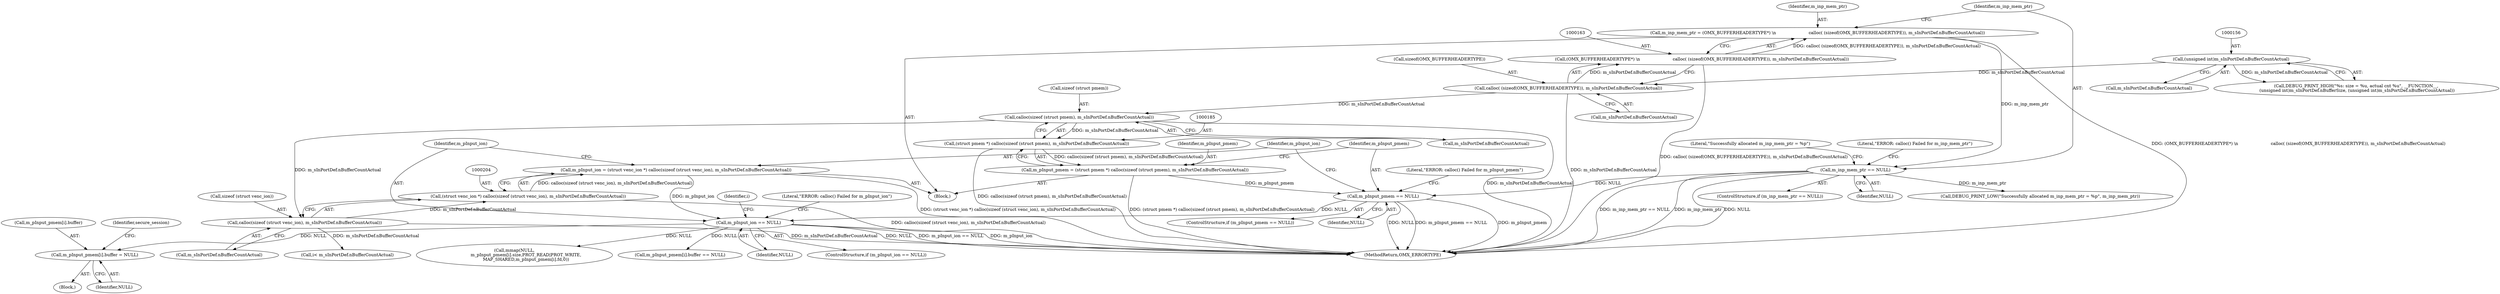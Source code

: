 digraph "0_Android_7558d03e6498e970b761aa44fff6b2c659202d95@array" {
"1000410" [label="(Call,m_pInput_pmem[i].buffer = NULL)"];
"1000212" [label="(Call,m_pInput_ion == NULL)"];
"1000201" [label="(Call,m_pInput_ion = (struct venc_ion *) calloc(sizeof (struct venc_ion), m_sInPortDef.nBufferCountActual))"];
"1000203" [label="(Call,(struct venc_ion *) calloc(sizeof (struct venc_ion), m_sInPortDef.nBufferCountActual))"];
"1000205" [label="(Call,calloc(sizeof (struct venc_ion), m_sInPortDef.nBufferCountActual))"];
"1000186" [label="(Call,calloc(sizeof (struct pmem), m_sInPortDef.nBufferCountActual))"];
"1000164" [label="(Call,calloc( (sizeof(OMX_BUFFERHEADERTYPE)), m_sInPortDef.nBufferCountActual))"];
"1000155" [label="(Call,(unsigned int)m_sInPortDef.nBufferCountActual)"];
"1000193" [label="(Call,m_pInput_pmem == NULL)"];
"1000182" [label="(Call,m_pInput_pmem = (struct pmem *) calloc(sizeof (struct pmem), m_sInPortDef.nBufferCountActual))"];
"1000184" [label="(Call,(struct pmem *) calloc(sizeof (struct pmem), m_sInPortDef.nBufferCountActual))"];
"1000171" [label="(Call,m_inp_mem_ptr == NULL)"];
"1000160" [label="(Call,m_inp_mem_ptr = (OMX_BUFFERHEADERTYPE*) \\n                        calloc( (sizeof(OMX_BUFFERHEADERTYPE)), m_sInPortDef.nBufferCountActual))"];
"1000162" [label="(Call,(OMX_BUFFERHEADERTYPE*) \\n                        calloc( (sizeof(OMX_BUFFERHEADERTYPE)), m_sInPortDef.nBufferCountActual))"];
"1000214" [label="(Identifier,NULL)"];
"1000193" [label="(Call,m_pInput_pmem == NULL)"];
"1000217" [label="(Literal,\"ERROR: calloc() Failed for m_pInput_ion\")"];
"1000183" [label="(Identifier,m_pInput_pmem)"];
"1000213" [label="(Identifier,m_pInput_ion)"];
"1000170" [label="(ControlStructure,if (m_inp_mem_ptr == NULL))"];
"1000211" [label="(ControlStructure,if (m_pInput_ion == NULL))"];
"1000161" [label="(Identifier,m_inp_mem_ptr)"];
"1000165" [label="(Call,sizeof(OMX_BUFFERHEADERTYPE))"];
"1000202" [label="(Identifier,m_pInput_ion)"];
"1000160" [label="(Call,m_inp_mem_ptr = (OMX_BUFFERHEADERTYPE*) \\n                        calloc( (sizeof(OMX_BUFFERHEADERTYPE)), m_sInPortDef.nBufferCountActual))"];
"1000208" [label="(Call,m_sInPortDef.nBufferCountActual)"];
"1000212" [label="(Call,m_pInput_ion == NULL)"];
"1000172" [label="(Identifier,m_inp_mem_ptr)"];
"1000203" [label="(Call,(struct venc_ion *) calloc(sizeof (struct venc_ion), m_sInPortDef.nBufferCountActual))"];
"1000419" [label="(Identifier,secure_session)"];
"1000162" [label="(Call,(OMX_BUFFERHEADERTYPE*) \\n                        calloc( (sizeof(OMX_BUFFERHEADERTYPE)), m_sInPortDef.nBufferCountActual))"];
"1000224" [label="(Call,i< m_sInPortDef.nBufferCountActual)"];
"1000201" [label="(Call,m_pInput_ion = (struct venc_ion *) calloc(sizeof (struct venc_ion), m_sInPortDef.nBufferCountActual))"];
"1000167" [label="(Call,m_sInPortDef.nBufferCountActual)"];
"1000157" [label="(Call,m_sInPortDef.nBufferCountActual)"];
"1000180" [label="(Literal,\"Successfully allocated m_inp_mem_ptr = %p\")"];
"1000171" [label="(Call,m_inp_mem_ptr == NULL)"];
"1000155" [label="(Call,(unsigned int)m_sInPortDef.nBufferCountActual)"];
"1000173" [label="(Identifier,NULL)"];
"1000411" [label="(Call,m_pInput_pmem[i].buffer)"];
"1000206" [label="(Call,sizeof (struct venc_ion))"];
"1000189" [label="(Call,m_sInPortDef.nBufferCountActual)"];
"1000292" [label="(Block,)"];
"1000186" [label="(Call,calloc(sizeof (struct pmem), m_sInPortDef.nBufferCountActual))"];
"1000147" [label="(Call,DEBUG_PRINT_HIGH(\"%s: size = %u, actual cnt %u\", __FUNCTION__,\n (unsigned int)m_sInPortDef.nBufferSize, (unsigned int)m_sInPortDef.nBufferCountActual))"];
"1000176" [label="(Literal,\"ERROR: calloc() Failed for m_inp_mem_ptr\")"];
"1000410" [label="(Call,m_pInput_pmem[i].buffer = NULL)"];
"1000198" [label="(Literal,\"ERROR: calloc() Failed for m_pInput_pmem\")"];
"1000222" [label="(Identifier,i)"];
"1000429" [label="(Call,mmap(NULL,\n                 m_pInput_pmem[i].size,PROT_READ|PROT_WRITE,\n                 MAP_SHARED,m_pInput_pmem[i].fd,0))"];
"1000187" [label="(Call,sizeof (struct pmem))"];
"1000184" [label="(Call,(struct pmem *) calloc(sizeof (struct pmem), m_sInPortDef.nBufferCountActual))"];
"1000192" [label="(ControlStructure,if (m_pInput_pmem == NULL))"];
"1000416" [label="(Identifier,NULL)"];
"1000493" [label="(Call,m_pInput_pmem[i].buffer == NULL)"];
"1000205" [label="(Call,calloc(sizeof (struct venc_ion), m_sInPortDef.nBufferCountActual))"];
"1000164" [label="(Call,calloc( (sizeof(OMX_BUFFERHEADERTYPE)), m_sInPortDef.nBufferCountActual))"];
"1000182" [label="(Call,m_pInput_pmem = (struct pmem *) calloc(sizeof (struct pmem), m_sInPortDef.nBufferCountActual))"];
"1000179" [label="(Call,DEBUG_PRINT_LOW(\"Successfully allocated m_inp_mem_ptr = %p\", m_inp_mem_ptr))"];
"1000195" [label="(Identifier,NULL)"];
"1000146" [label="(Block,)"];
"1000567" [label="(MethodReturn,OMX_ERRORTYPE)"];
"1000194" [label="(Identifier,m_pInput_pmem)"];
"1000410" -> "1000292"  [label="AST: "];
"1000410" -> "1000416"  [label="CFG: "];
"1000411" -> "1000410"  [label="AST: "];
"1000416" -> "1000410"  [label="AST: "];
"1000419" -> "1000410"  [label="CFG: "];
"1000212" -> "1000410"  [label="DDG: NULL"];
"1000212" -> "1000211"  [label="AST: "];
"1000212" -> "1000214"  [label="CFG: "];
"1000213" -> "1000212"  [label="AST: "];
"1000214" -> "1000212"  [label="AST: "];
"1000217" -> "1000212"  [label="CFG: "];
"1000222" -> "1000212"  [label="CFG: "];
"1000212" -> "1000567"  [label="DDG: NULL"];
"1000212" -> "1000567"  [label="DDG: m_pInput_ion == NULL"];
"1000212" -> "1000567"  [label="DDG: m_pInput_ion"];
"1000201" -> "1000212"  [label="DDG: m_pInput_ion"];
"1000193" -> "1000212"  [label="DDG: NULL"];
"1000212" -> "1000429"  [label="DDG: NULL"];
"1000212" -> "1000493"  [label="DDG: NULL"];
"1000201" -> "1000146"  [label="AST: "];
"1000201" -> "1000203"  [label="CFG: "];
"1000202" -> "1000201"  [label="AST: "];
"1000203" -> "1000201"  [label="AST: "];
"1000213" -> "1000201"  [label="CFG: "];
"1000201" -> "1000567"  [label="DDG: (struct venc_ion *) calloc(sizeof (struct venc_ion), m_sInPortDef.nBufferCountActual)"];
"1000203" -> "1000201"  [label="DDG: calloc(sizeof (struct venc_ion), m_sInPortDef.nBufferCountActual)"];
"1000203" -> "1000205"  [label="CFG: "];
"1000204" -> "1000203"  [label="AST: "];
"1000205" -> "1000203"  [label="AST: "];
"1000203" -> "1000567"  [label="DDG: calloc(sizeof (struct venc_ion), m_sInPortDef.nBufferCountActual)"];
"1000205" -> "1000203"  [label="DDG: m_sInPortDef.nBufferCountActual"];
"1000205" -> "1000208"  [label="CFG: "];
"1000206" -> "1000205"  [label="AST: "];
"1000208" -> "1000205"  [label="AST: "];
"1000205" -> "1000567"  [label="DDG: m_sInPortDef.nBufferCountActual"];
"1000186" -> "1000205"  [label="DDG: m_sInPortDef.nBufferCountActual"];
"1000205" -> "1000224"  [label="DDG: m_sInPortDef.nBufferCountActual"];
"1000186" -> "1000184"  [label="AST: "];
"1000186" -> "1000189"  [label="CFG: "];
"1000187" -> "1000186"  [label="AST: "];
"1000189" -> "1000186"  [label="AST: "];
"1000184" -> "1000186"  [label="CFG: "];
"1000186" -> "1000567"  [label="DDG: m_sInPortDef.nBufferCountActual"];
"1000186" -> "1000184"  [label="DDG: m_sInPortDef.nBufferCountActual"];
"1000164" -> "1000186"  [label="DDG: m_sInPortDef.nBufferCountActual"];
"1000164" -> "1000162"  [label="AST: "];
"1000164" -> "1000167"  [label="CFG: "];
"1000165" -> "1000164"  [label="AST: "];
"1000167" -> "1000164"  [label="AST: "];
"1000162" -> "1000164"  [label="CFG: "];
"1000164" -> "1000567"  [label="DDG: m_sInPortDef.nBufferCountActual"];
"1000164" -> "1000162"  [label="DDG: m_sInPortDef.nBufferCountActual"];
"1000155" -> "1000164"  [label="DDG: m_sInPortDef.nBufferCountActual"];
"1000155" -> "1000147"  [label="AST: "];
"1000155" -> "1000157"  [label="CFG: "];
"1000156" -> "1000155"  [label="AST: "];
"1000157" -> "1000155"  [label="AST: "];
"1000147" -> "1000155"  [label="CFG: "];
"1000155" -> "1000147"  [label="DDG: m_sInPortDef.nBufferCountActual"];
"1000193" -> "1000192"  [label="AST: "];
"1000193" -> "1000195"  [label="CFG: "];
"1000194" -> "1000193"  [label="AST: "];
"1000195" -> "1000193"  [label="AST: "];
"1000198" -> "1000193"  [label="CFG: "];
"1000202" -> "1000193"  [label="CFG: "];
"1000193" -> "1000567"  [label="DDG: m_pInput_pmem"];
"1000193" -> "1000567"  [label="DDG: NULL"];
"1000193" -> "1000567"  [label="DDG: m_pInput_pmem == NULL"];
"1000182" -> "1000193"  [label="DDG: m_pInput_pmem"];
"1000171" -> "1000193"  [label="DDG: NULL"];
"1000182" -> "1000146"  [label="AST: "];
"1000182" -> "1000184"  [label="CFG: "];
"1000183" -> "1000182"  [label="AST: "];
"1000184" -> "1000182"  [label="AST: "];
"1000194" -> "1000182"  [label="CFG: "];
"1000182" -> "1000567"  [label="DDG: (struct pmem *) calloc(sizeof (struct pmem), m_sInPortDef.nBufferCountActual)"];
"1000184" -> "1000182"  [label="DDG: calloc(sizeof (struct pmem), m_sInPortDef.nBufferCountActual)"];
"1000185" -> "1000184"  [label="AST: "];
"1000184" -> "1000567"  [label="DDG: calloc(sizeof (struct pmem), m_sInPortDef.nBufferCountActual)"];
"1000171" -> "1000170"  [label="AST: "];
"1000171" -> "1000173"  [label="CFG: "];
"1000172" -> "1000171"  [label="AST: "];
"1000173" -> "1000171"  [label="AST: "];
"1000176" -> "1000171"  [label="CFG: "];
"1000180" -> "1000171"  [label="CFG: "];
"1000171" -> "1000567"  [label="DDG: m_inp_mem_ptr"];
"1000171" -> "1000567"  [label="DDG: NULL"];
"1000171" -> "1000567"  [label="DDG: m_inp_mem_ptr == NULL"];
"1000160" -> "1000171"  [label="DDG: m_inp_mem_ptr"];
"1000171" -> "1000179"  [label="DDG: m_inp_mem_ptr"];
"1000160" -> "1000146"  [label="AST: "];
"1000160" -> "1000162"  [label="CFG: "];
"1000161" -> "1000160"  [label="AST: "];
"1000162" -> "1000160"  [label="AST: "];
"1000172" -> "1000160"  [label="CFG: "];
"1000160" -> "1000567"  [label="DDG: (OMX_BUFFERHEADERTYPE*) \\n                        calloc( (sizeof(OMX_BUFFERHEADERTYPE)), m_sInPortDef.nBufferCountActual)"];
"1000162" -> "1000160"  [label="DDG: calloc( (sizeof(OMX_BUFFERHEADERTYPE)), m_sInPortDef.nBufferCountActual)"];
"1000163" -> "1000162"  [label="AST: "];
"1000162" -> "1000567"  [label="DDG: calloc( (sizeof(OMX_BUFFERHEADERTYPE)), m_sInPortDef.nBufferCountActual)"];
}
